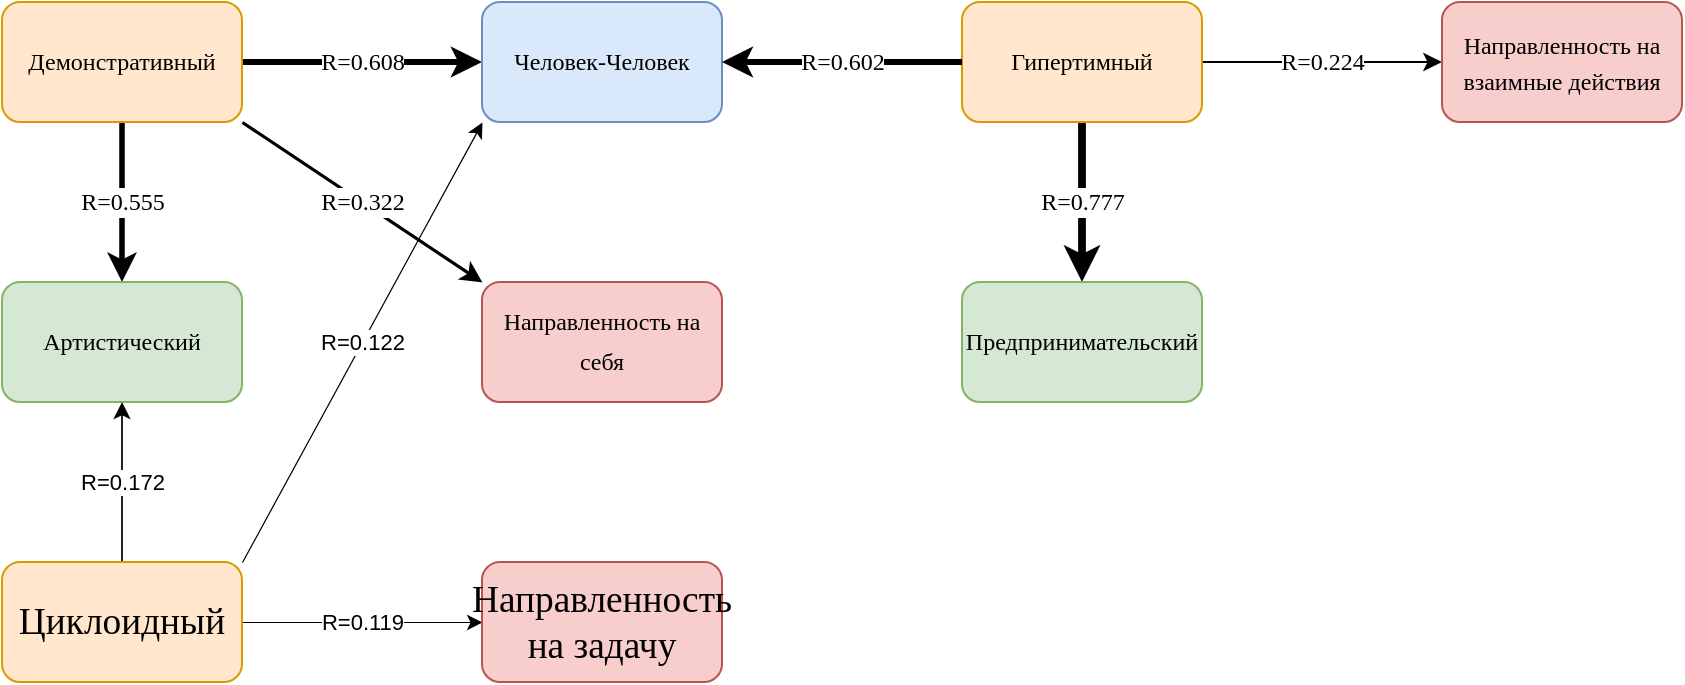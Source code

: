 <mxfile version="27.0.2">
  <diagram name="Страница — 1" id="1lgbH9x4u3ROzhYAGhE-">
    <mxGraphModel dx="875" dy="626" grid="1" gridSize="10" guides="1" tooltips="1" connect="1" arrows="1" fold="1" page="1" pageScale="1" pageWidth="827" pageHeight="1169" math="0" shadow="0">
      <root>
        <mxCell id="0" />
        <mxCell id="1" parent="0" />
        <mxCell id="H34q3096vW5ZRXHq4TRd-3" value="R=0.608" style="rounded=0;orthogonalLoop=1;jettySize=auto;html=1;fontFamily=Times New Roman;fontSize=12;strokeWidth=3.04;strokeColor=default;" edge="1" parent="1" source="H34q3096vW5ZRXHq4TRd-1" target="H34q3096vW5ZRXHq4TRd-2">
          <mxGeometry relative="1" as="geometry" />
        </mxCell>
        <mxCell id="H34q3096vW5ZRXHq4TRd-5" value="R=0.555" style="rounded=0;orthogonalLoop=1;jettySize=auto;html=1;strokeWidth=2.775;fontFamily=Times New Roman;fontSize=12;strokeColor=default;" edge="1" parent="1" source="H34q3096vW5ZRXHq4TRd-1" target="H34q3096vW5ZRXHq4TRd-4">
          <mxGeometry relative="1" as="geometry" />
        </mxCell>
        <mxCell id="H34q3096vW5ZRXHq4TRd-1" value="&lt;span style=&quot;text-align: start; line-height: 19.973px;&quot;&gt;&lt;font&gt;Демонстративный&lt;/font&gt;&lt;/span&gt;&lt;span style=&quot;text-align: start;&quot;&gt;&lt;/span&gt;" style="rounded=1;whiteSpace=wrap;html=1;fontFamily=Times New Roman;fontSize=12;fillColor=#ffe6cc;strokeColor=#d79b00;" vertex="1" parent="1">
          <mxGeometry width="120" height="60" as="geometry" />
        </mxCell>
        <mxCell id="H34q3096vW5ZRXHq4TRd-2" value="Человек-Человек" style="whiteSpace=wrap;html=1;rounded=1;fontFamily=Times New Roman;fontSize=12;fillColor=#dae8fc;strokeColor=#6c8ebf;" vertex="1" parent="1">
          <mxGeometry x="240" width="120" height="60" as="geometry" />
        </mxCell>
        <mxCell id="H34q3096vW5ZRXHq4TRd-4" value="&lt;br&gt;&lt;span&gt;&lt;font&gt;Артистический&lt;/font&gt;&lt;/span&gt;&lt;div&gt;&lt;br&gt;&lt;/div&gt;" style="whiteSpace=wrap;html=1;fontFamily=Times New Roman;fillColor=#d5e8d4;strokeColor=#82b366;rounded=1;fontSize=12;" vertex="1" parent="1">
          <mxGeometry y="140" width="120" height="60" as="geometry" />
        </mxCell>
        <mxCell id="H34q3096vW5ZRXHq4TRd-7" value="R=0.322" style="endArrow=classic;html=1;rounded=0;exitX=1;exitY=1;exitDx=0;exitDy=0;entryX=0;entryY=0;entryDx=0;entryDy=0;strokeWidth=1.61;fontFamily=Times New Roman;fontSize=12;strokeColor=default;" edge="1" parent="1" source="H34q3096vW5ZRXHq4TRd-1" target="H34q3096vW5ZRXHq4TRd-8">
          <mxGeometry width="50" height="50" relative="1" as="geometry">
            <mxPoint x="350" y="300" as="sourcePoint" />
            <mxPoint x="240" y="120" as="targetPoint" />
          </mxGeometry>
        </mxCell>
        <mxCell id="H34q3096vW5ZRXHq4TRd-8" value="&lt;span style=&quot;text-align: start; line-height: 19.973px;&quot;&gt;&lt;font&gt;Направленность на себя&lt;/font&gt;&lt;/span&gt;&lt;span style=&quot;text-align: start;&quot;&gt;&lt;/span&gt;" style="rounded=1;whiteSpace=wrap;html=1;fillColor=#f8cecc;strokeColor=#b85450;fontFamily=Times New Roman;fontSize=12;" vertex="1" parent="1">
          <mxGeometry x="240" y="140" width="120" height="60" as="geometry" />
        </mxCell>
        <mxCell id="H34q3096vW5ZRXHq4TRd-13" value="R=0.777" style="rounded=0;orthogonalLoop=1;jettySize=auto;html=1;exitX=0.5;exitY=1;exitDx=0;exitDy=0;entryX=0.5;entryY=0;entryDx=0;entryDy=0;strokeWidth=3.885;fontFamily=Times New Roman;fontSize=12;strokeColor=default;" edge="1" parent="1" source="H34q3096vW5ZRXHq4TRd-10" target="H34q3096vW5ZRXHq4TRd-12">
          <mxGeometry relative="1" as="geometry" />
        </mxCell>
        <mxCell id="H34q3096vW5ZRXHq4TRd-16" value="R=0.224" style="rounded=0;orthogonalLoop=1;jettySize=auto;html=1;exitX=1;exitY=0.5;exitDx=0;exitDy=0;entryX=0;entryY=0.5;entryDx=0;entryDy=0;strokeWidth=1.12;fontFamily=Times New Roman;fontSize=12;strokeColor=default;" edge="1" parent="1" source="H34q3096vW5ZRXHq4TRd-10" target="H34q3096vW5ZRXHq4TRd-15">
          <mxGeometry relative="1" as="geometry" />
        </mxCell>
        <mxCell id="H34q3096vW5ZRXHq4TRd-10" value="&lt;br&gt;&lt;span&gt;Гипертимный&lt;/span&gt;&lt;div&gt;&lt;br&gt;&lt;/div&gt;" style="rounded=1;whiteSpace=wrap;html=1;fillColor=#ffe6cc;strokeColor=#d79b00;fontFamily=Times New Roman;fontSize=12;" vertex="1" parent="1">
          <mxGeometry x="480" width="120" height="60" as="geometry" />
        </mxCell>
        <mxCell id="H34q3096vW5ZRXHq4TRd-11" value="R=0.602" style="endArrow=classic;html=1;rounded=0;exitX=0;exitY=0.5;exitDx=0;exitDy=0;strokeWidth=3.01;fontFamily=Times New Roman;fontSize=12;strokeColor=default;" edge="1" parent="1" source="H34q3096vW5ZRXHq4TRd-10" target="H34q3096vW5ZRXHq4TRd-2">
          <mxGeometry width="50" height="50" relative="1" as="geometry">
            <mxPoint x="340" y="260" as="sourcePoint" />
            <mxPoint x="390" y="210" as="targetPoint" />
          </mxGeometry>
        </mxCell>
        <mxCell id="H34q3096vW5ZRXHq4TRd-12" value="&lt;br&gt;&lt;span&gt;Предпринимательский&lt;/span&gt;&lt;div&gt;&lt;br&gt;&lt;/div&gt;" style="rounded=1;whiteSpace=wrap;html=1;fillColor=#d5e8d4;strokeColor=#82b366;fontFamily=Times New Roman;fontSize=12;" vertex="1" parent="1">
          <mxGeometry x="480" y="140" width="120" height="60" as="geometry" />
        </mxCell>
        <mxCell id="H34q3096vW5ZRXHq4TRd-15" value="&lt;span style=&quot;text-align: start; line-height: 19.973px;&quot;&gt;Н&lt;/span&gt;&lt;span style=&quot;text-align: start; background-color: transparent;&quot;&gt;аправленность на взаимные действия&lt;/span&gt;&lt;div&gt;&lt;span style=&quot;text-align: start;&quot;&gt;&lt;/span&gt;&lt;/div&gt;" style="rounded=1;whiteSpace=wrap;html=1;fillColor=#f8cecc;strokeColor=#b85450;fontFamily=Times New Roman;fontSize=12;" vertex="1" parent="1">
          <mxGeometry x="720" width="120" height="60" as="geometry" />
        </mxCell>
        <mxCell id="H34q3096vW5ZRXHq4TRd-18" value="R=0.172" style="rounded=0;orthogonalLoop=1;jettySize=auto;html=1;exitX=0.5;exitY=0;exitDx=0;exitDy=0;entryX=0.5;entryY=1;entryDx=0;entryDy=0;strokeColor=default;strokeWidth=0.86;" edge="1" parent="1" source="H34q3096vW5ZRXHq4TRd-17" target="H34q3096vW5ZRXHq4TRd-4">
          <mxGeometry relative="1" as="geometry" />
        </mxCell>
        <mxCell id="H34q3096vW5ZRXHq4TRd-21" value="R=0.119" style="rounded=0;orthogonalLoop=1;jettySize=auto;html=1;exitX=1;exitY=0.5;exitDx=0;exitDy=0;entryX=0;entryY=0.5;entryDx=0;entryDy=0;strokeColor=default;strokeWidth=0.595;" edge="1" parent="1" source="H34q3096vW5ZRXHq4TRd-17" target="H34q3096vW5ZRXHq4TRd-20">
          <mxGeometry relative="1" as="geometry" />
        </mxCell>
        <mxCell id="H34q3096vW5ZRXHq4TRd-17" value="&lt;br&gt;&lt;span style=&quot;font-size:14.0pt;mso-bidi-font-size:11.0pt;&lt;br/&gt;line-height:107%;font-family:&amp;quot;Times New Roman&amp;quot;;mso-fareast-font-family:Calibri;&lt;br/&gt;mso-fareast-theme-font:minor-latin;mso-ansi-language:RU;mso-fareast-language:&lt;br/&gt;EN-US;mso-bidi-language:AR-SA&quot;&gt;Циклоидный&lt;/span&gt;&lt;div&gt;&lt;br/&gt;&lt;/div&gt;" style="rounded=1;whiteSpace=wrap;html=1;fillColor=#ffe6cc;strokeColor=#d79b00;" vertex="1" parent="1">
          <mxGeometry y="280" width="120" height="60" as="geometry" />
        </mxCell>
        <mxCell id="H34q3096vW5ZRXHq4TRd-19" value="R=0.122" style="endArrow=classic;html=1;rounded=0;exitX=1;exitY=0;exitDx=0;exitDy=0;entryX=0;entryY=1;entryDx=0;entryDy=0;strokeColor=default;strokeWidth=0.61;" edge="1" parent="1" source="H34q3096vW5ZRXHq4TRd-17" target="H34q3096vW5ZRXHq4TRd-2">
          <mxGeometry width="50" height="50" relative="1" as="geometry">
            <mxPoint x="60" y="300" as="sourcePoint" />
            <mxPoint x="110" y="250" as="targetPoint" />
          </mxGeometry>
        </mxCell>
        <mxCell id="H34q3096vW5ZRXHq4TRd-20" value="&lt;div&gt;&lt;span style=&quot;background-color: transparent; font-size: 14pt; font-family: &amp;quot;Times New Roman&amp;quot;;&quot;&gt;Н&lt;/span&gt;&lt;span style=&quot;background-color: transparent; font-family: &amp;quot;Times New Roman&amp;quot;; font-size: 14pt;&quot;&gt;аправленность на задачу&lt;/span&gt;&lt;br&gt;&lt;/div&gt;" style="rounded=1;whiteSpace=wrap;html=1;fillColor=#f8cecc;strokeColor=#b85450;" vertex="1" parent="1">
          <mxGeometry x="240" y="280" width="120" height="60" as="geometry" />
        </mxCell>
      </root>
    </mxGraphModel>
  </diagram>
</mxfile>
